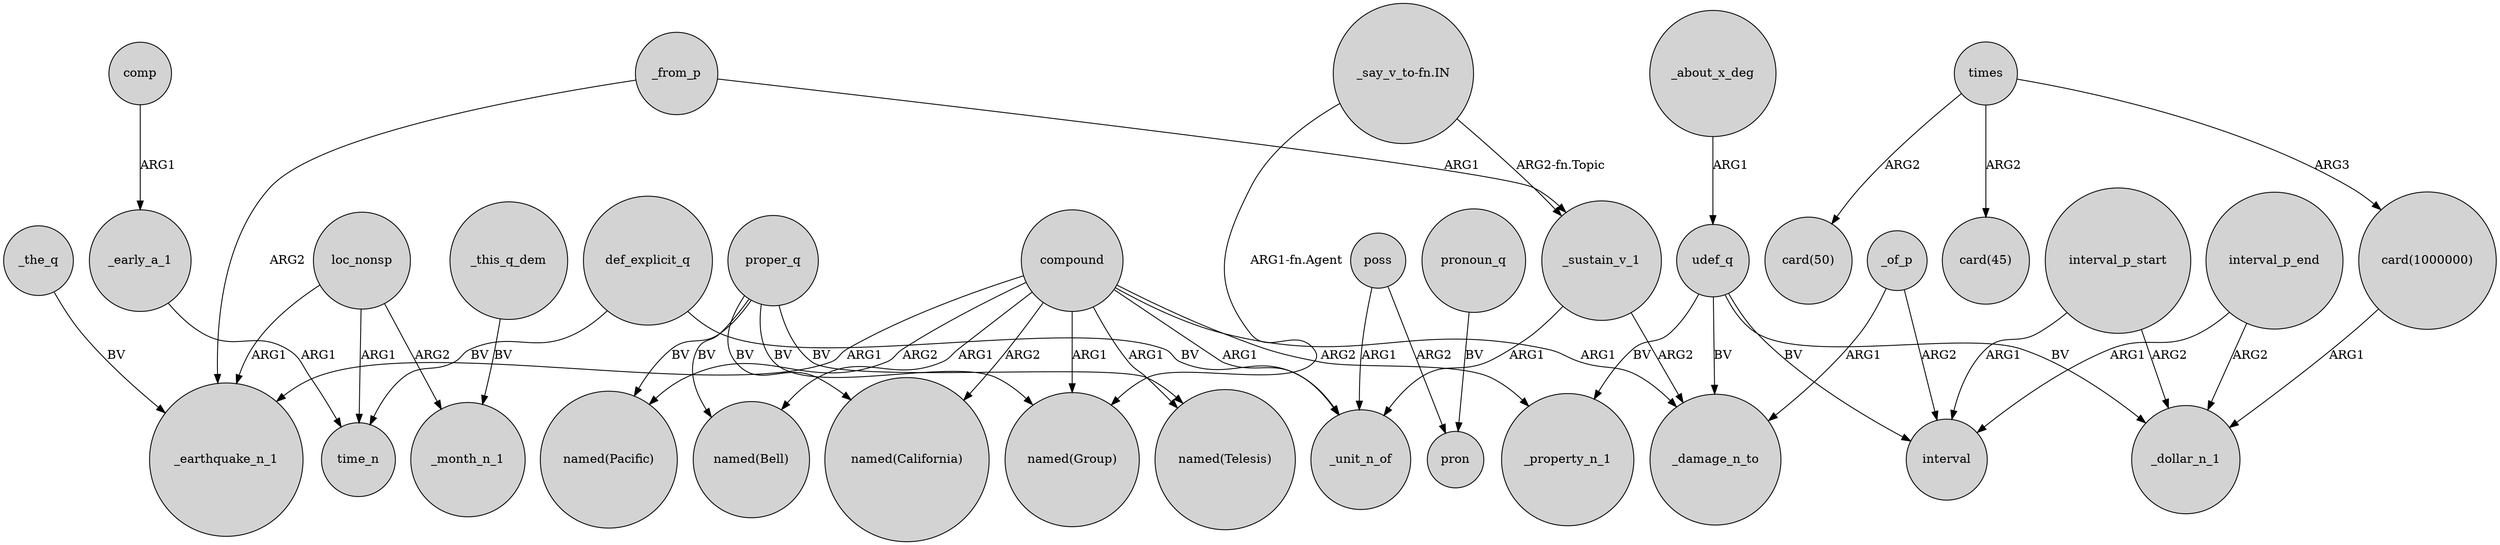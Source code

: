 digraph {
	node [shape=circle style=filled]
	_the_q -> _earthquake_n_1 [label=BV]
	times -> "card(50)" [label=ARG2]
	"card(1000000)" -> _dollar_n_1 [label=ARG1]
	loc_nonsp -> _earthquake_n_1 [label=ARG1]
	proper_q -> "named(Telesis)" [label=BV]
	compound -> "named(Bell)" [label=ARG1]
	poss -> pron [label=ARG2]
	_of_p -> interval [label=ARG2]
	def_explicit_q -> time_n [label=BV]
	def_explicit_q -> _unit_n_of [label=BV]
	compound -> _unit_n_of [label=ARG1]
	_this_q_dem -> _month_n_1 [label=BV]
	compound -> _damage_n_to [label=ARG1]
	compound -> "named(Pacific)" [label=ARG2]
	"_say_v_to-fn.IN" -> _sustain_v_1 [label="ARG2-fn.Topic"]
	proper_q -> "named(California)" [label=BV]
	compound -> _property_n_1 [label=ARG2]
	loc_nonsp -> time_n [label=ARG1]
	_about_x_deg -> udef_q [label=ARG1]
	comp -> _early_a_1 [label=ARG1]
	compound -> "named(Group)" [label=ARG1]
	_sustain_v_1 -> _unit_n_of [label=ARG1]
	pronoun_q -> pron [label=BV]
	interval_p_start -> interval [label=ARG1]
	poss -> _unit_n_of [label=ARG1]
	times -> "card(1000000)" [label=ARG3]
	_from_p -> _earthquake_n_1 [label=ARG2]
	udef_q -> _damage_n_to [label=BV]
	_sustain_v_1 -> _damage_n_to [label=ARG2]
	compound -> "named(Telesis)" [label=ARG1]
	udef_q -> _property_n_1 [label=BV]
	interval_p_start -> _dollar_n_1 [label=ARG2]
	compound -> "named(California)" [label=ARG2]
	_from_p -> _sustain_v_1 [label=ARG1]
	interval_p_end -> interval [label=ARG1]
	_early_a_1 -> time_n [label=ARG1]
	_of_p -> _damage_n_to [label=ARG1]
	proper_q -> "named(Group)" [label=BV]
	proper_q -> "named(Bell)" [label=BV]
	interval_p_end -> _dollar_n_1 [label=ARG2]
	loc_nonsp -> _month_n_1 [label=ARG2]
	compound -> _earthquake_n_1 [label=ARG1]
	times -> "card(45)" [label=ARG2]
	proper_q -> "named(Pacific)" [label=BV]
	udef_q -> interval [label=BV]
	"_say_v_to-fn.IN" -> "named(Group)" [label="ARG1-fn.Agent"]
	udef_q -> _dollar_n_1 [label=BV]
}
